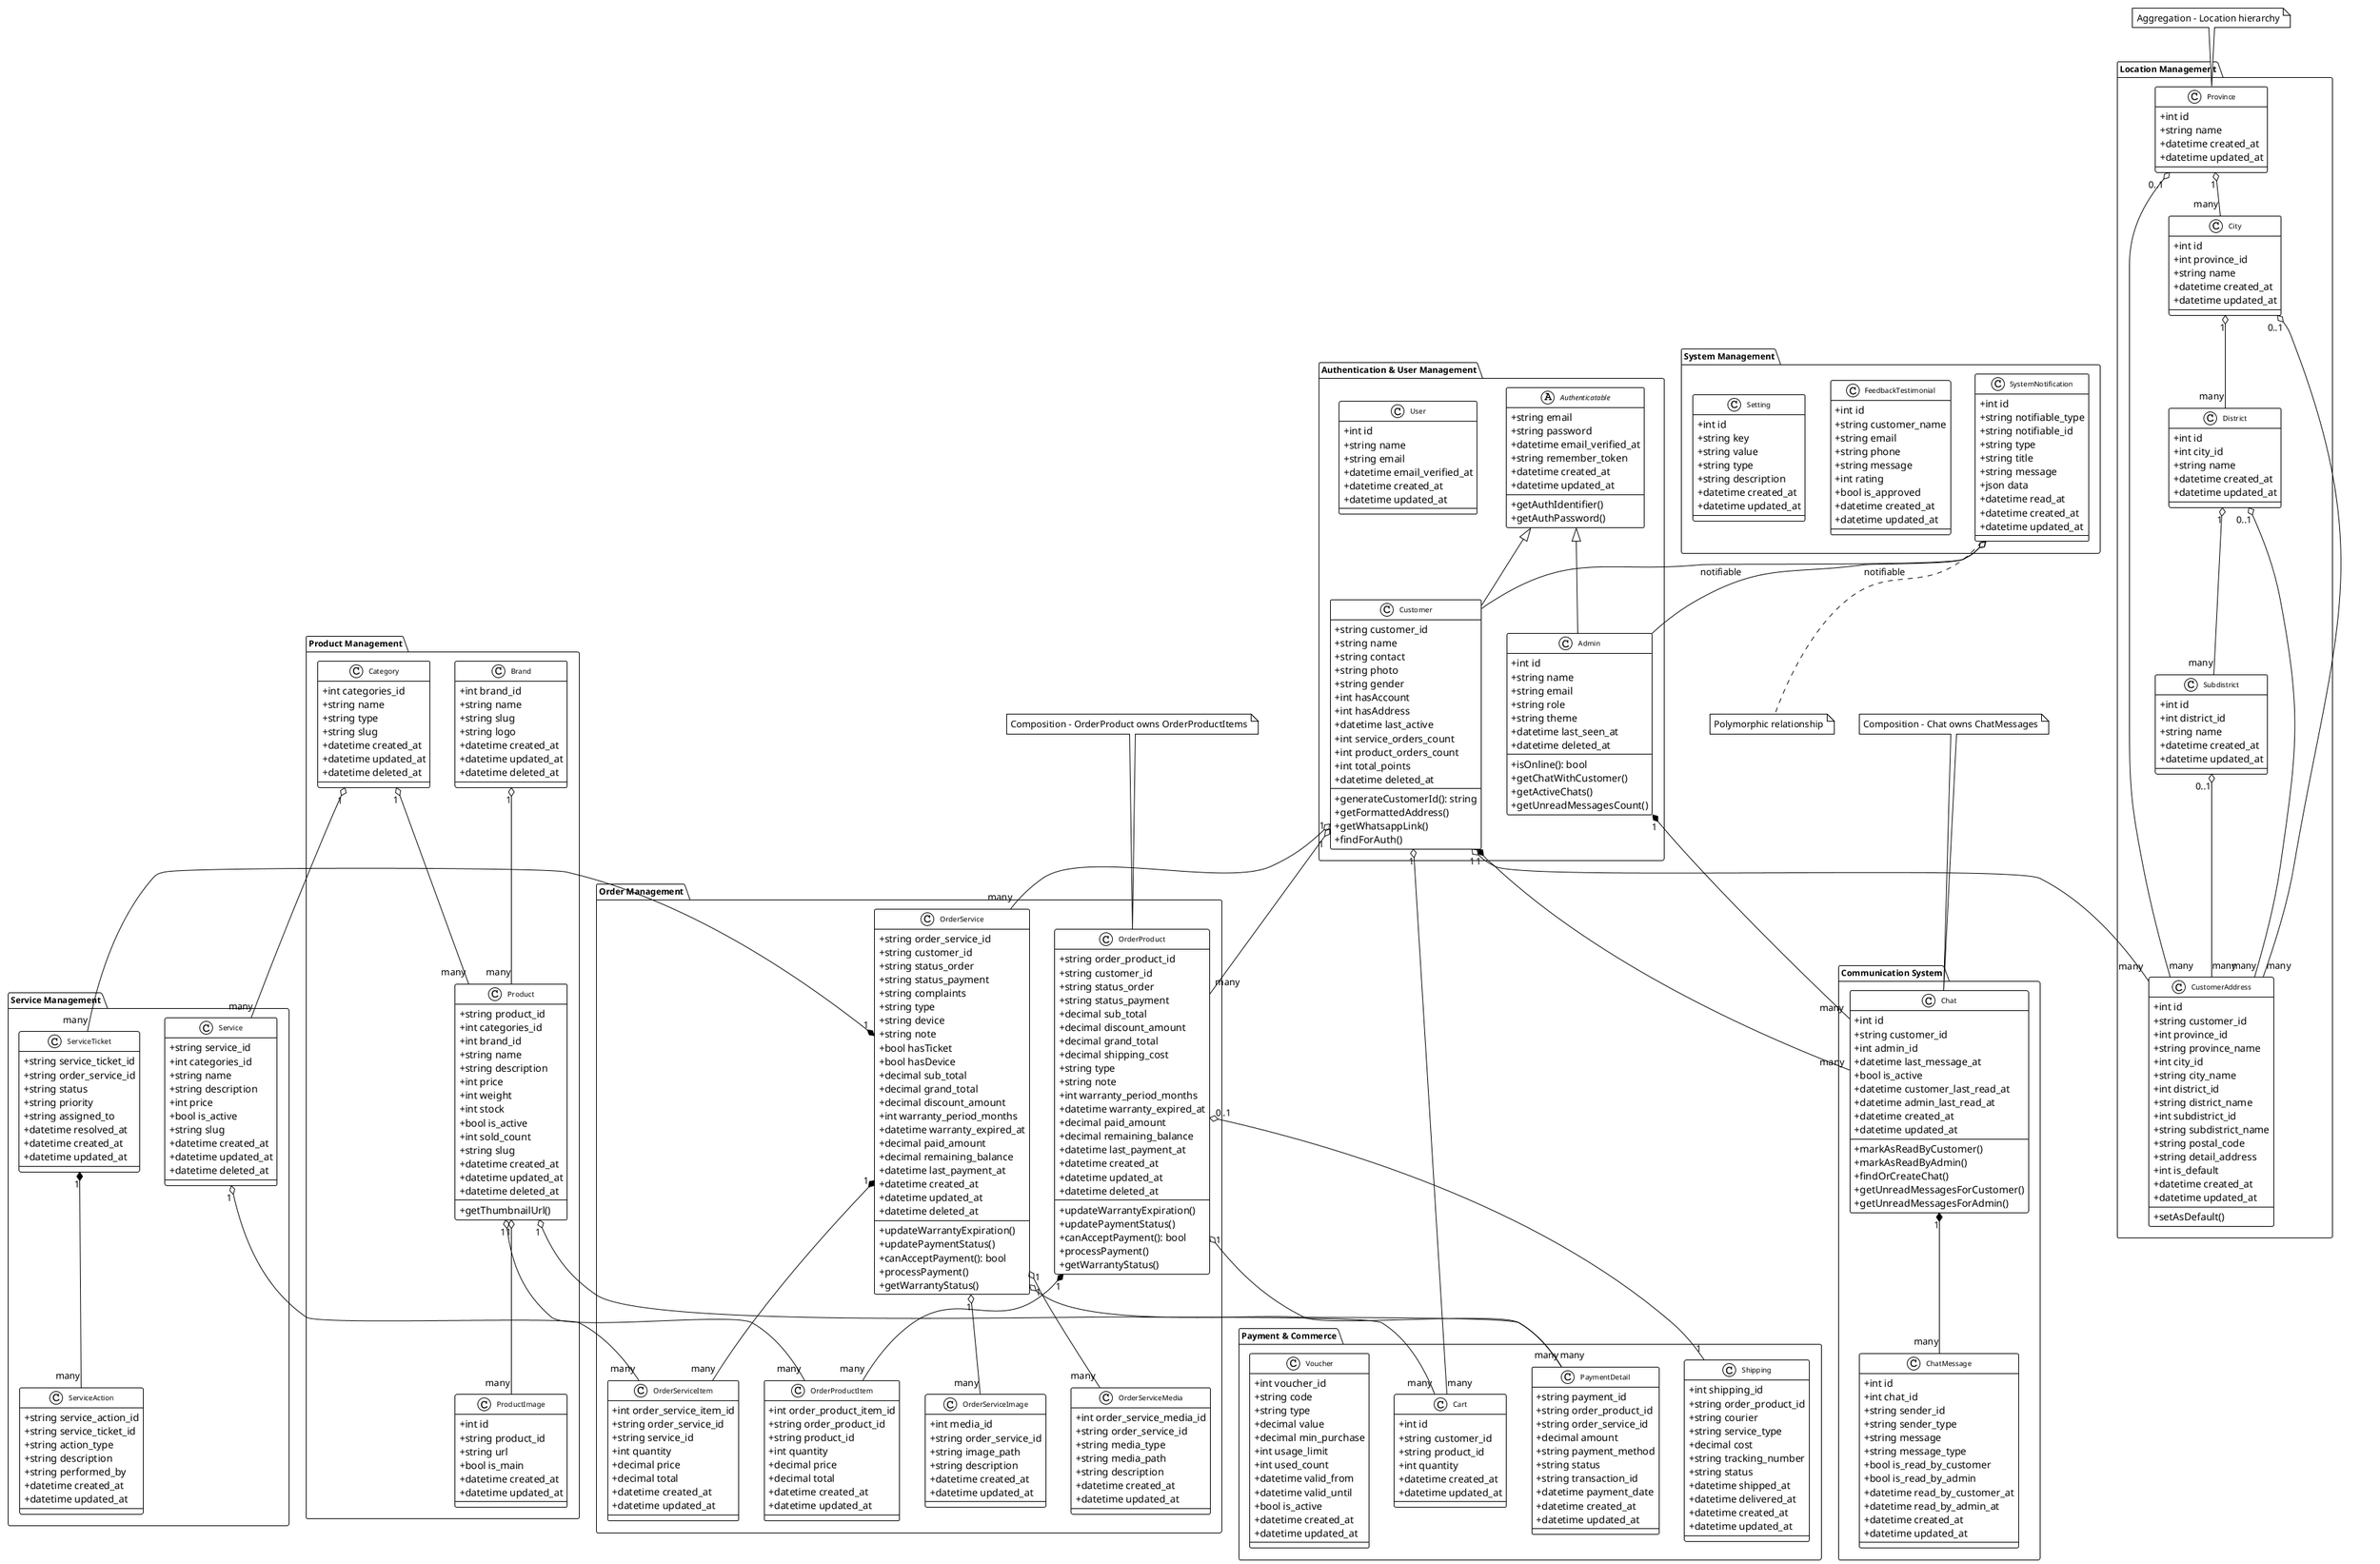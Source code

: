 @startuml Comprehensive Class Diagram - Laravel E-commerce & Service Management System

!theme plain
skinparam classAttributeIconSize 0
skinparam classFontSize 10
skinparam packageFontSize 12

package "Authentication & User Management" {
    abstract class Authenticatable {
        +string email
        +string password
        +datetime email_verified_at
        +string remember_token
        +datetime created_at
        +datetime updated_at
        --
        +getAuthIdentifier()
        +getAuthPassword()
    }

    class Admin {
        +int id
        +string name
        +string email
        +string role
        +string theme
        +datetime last_seen_at
        +datetime deleted_at
        --
        +isOnline(): bool
        +getChatWithCustomer()
        +getActiveChats()
        +getUnreadMessagesCount()
    }

    class Customer {
        +string customer_id
        +string name
        +string contact
        +string photo
        +string gender
        +int hasAccount
        +int hasAddress
        +datetime last_active
        +int service_orders_count
        +int product_orders_count
        +int total_points
        +datetime deleted_at
        --
        +generateCustomerId(): string
        +getFormattedAddress()
        +getWhatsappLink()
        +findForAuth()
    }

    class User {
        +int id
        +string name
        +string email
        +datetime email_verified_at
        +datetime created_at
        +datetime updated_at
    }
}

package "Product Management" {
    class Category {
        +int categories_id
        +string name
        +string type
        +string slug
        +datetime created_at
        +datetime updated_at
        +datetime deleted_at
    }

    class Brand {
        +int brand_id
        +string name
        +string slug
        +string logo
        +datetime created_at
        +datetime updated_at
        +datetime deleted_at
    }

    class Product {
        +string product_id
        +int categories_id
        +int brand_id
        +string name
        +string description
        +int price
        +int weight
        +int stock
        +bool is_active
        +int sold_count
        +string slug
        +datetime created_at
        +datetime updated_at
        +datetime deleted_at
        --
        +getThumbnailUrl()
    }

    class ProductImage {
        +int id
        +string product_id
        +string url
        +bool is_main
        +datetime created_at
        +datetime updated_at
    }
}

package "Service Management" {
    class Service {
        +string service_id
        +int categories_id
        +string name
        +string description
        +int price
        +bool is_active
        +string slug
        +datetime created_at
        +datetime updated_at
        +datetime deleted_at
    }

    class ServiceTicket {
        +string service_ticket_id
        +string order_service_id
        +string status
        +string priority
        +string assigned_to
        +datetime resolved_at
        +datetime created_at
        +datetime updated_at
    }

    class ServiceAction {
        +string service_action_id
        +string service_ticket_id
        +string action_type
        +string description
        +string performed_by
        +datetime created_at
        +datetime updated_at
    }
}

package "Order Management" {
    class OrderProduct {
        +string order_product_id
        +string customer_id
        +string status_order
        +string status_payment
        +decimal sub_total
        +decimal discount_amount
        +decimal grand_total
        +decimal shipping_cost
        +string type
        +string note
        +int warranty_period_months
        +datetime warranty_expired_at
        +decimal paid_amount
        +decimal remaining_balance
        +datetime last_payment_at
        +datetime created_at
        +datetime updated_at
        +datetime deleted_at
        --
        +updateWarrantyExpiration()
        +updatePaymentStatus()
        +canAcceptPayment(): bool
        +processPayment()
        +getWarrantyStatus()
    }

    class OrderProductItem {
        +int order_product_item_id
        +string order_product_id
        +string product_id
        +int quantity
        +decimal price
        +decimal total
        +datetime created_at
        +datetime updated_at
    }

    class OrderService {
        +string order_service_id
        +string customer_id
        +string status_order
        +string status_payment
        +string complaints
        +string type
        +string device
        +string note
        +bool hasTicket
        +bool hasDevice
        +decimal sub_total
        +decimal grand_total
        +decimal discount_amount
        +int warranty_period_months
        +datetime warranty_expired_at
        +decimal paid_amount
        +decimal remaining_balance
        +datetime last_payment_at
        +datetime created_at
        +datetime updated_at
        +datetime deleted_at
        --
        +updateWarrantyExpiration()
        +updatePaymentStatus()
        +canAcceptPayment(): bool
        +processPayment()
        +getWarrantyStatus()
    }

    class OrderServiceItem {
        +int order_service_item_id
        +string order_service_id
        +string service_id
        +int quantity
        +decimal price
        +decimal total
        +datetime created_at
        +datetime updated_at
    }

    class OrderServiceMedia {
        +int order_service_media_id
        +string order_service_id
        +string media_type
        +string media_path
        +string description
        +datetime created_at
        +datetime updated_at
    }

    class OrderServiceImage {
        +int media_id
        +string order_service_id
        +string image_path
        +string description
        +datetime created_at
        +datetime updated_at
    }
}

package "Location Management" {
    class Province {
        +int id
        +string name
        +datetime created_at
        +datetime updated_at
    }

    class City {
        +int id
        +int province_id
        +string name
        +datetime created_at
        +datetime updated_at
    }

    class District {
        +int id
        +int city_id
        +string name
        +datetime created_at
        +datetime updated_at
    }

    class Subdistrict {
        +int id
        +int district_id
        +string name
        +datetime created_at
        +datetime updated_at
    }

    class CustomerAddress {
        +int id
        +string customer_id
        +int province_id
        +string province_name
        +int city_id
        +string city_name
        +int district_id
        +string district_name
        +int subdistrict_id
        +string subdistrict_name
        +string postal_code
        +string detail_address
        +int is_default
        +datetime created_at
        +datetime updated_at
        --
        +setAsDefault()
    }
}

package "Communication System" {
    class Chat {
        +int id
        +string customer_id
        +int admin_id
        +datetime last_message_at
        +bool is_active
        +datetime customer_last_read_at
        +datetime admin_last_read_at
        +datetime created_at
        +datetime updated_at
        --
        +markAsReadByCustomer()
        +markAsReadByAdmin()
        +findOrCreateChat()
        +getUnreadMessagesForCustomer()
        +getUnreadMessagesForAdmin()
    }

    class ChatMessage {
        +int id
        +int chat_id
        +string sender_id
        +string sender_type
        +string message
        +string message_type
        +bool is_read_by_customer
        +bool is_read_by_admin
        +datetime read_by_customer_at
        +datetime read_by_admin_at
        +datetime created_at
        +datetime updated_at
    }
}

package "Payment & Commerce" {
    class PaymentDetail {
        +string payment_id
        +string order_product_id
        +string order_service_id
        +decimal amount
        +string payment_method
        +string status
        +string transaction_id
        +datetime payment_date
        +datetime created_at
        +datetime updated_at
    }

    class Shipping {
        +int shipping_id
        +string order_product_id
        +string courier
        +string service_type
        +decimal cost
        +string tracking_number
        +string status
        +datetime shipped_at
        +datetime delivered_at
        +datetime created_at
        +datetime updated_at
    }

    class Cart {
        +int id
        +string customer_id
        +string product_id
        +int quantity
        +datetime created_at
        +datetime updated_at
    }

    class Voucher {
        +int voucher_id
        +string code
        +string type
        +decimal value
        +decimal min_purchase
        +int usage_limit
        +int used_count
        +datetime valid_from
        +datetime valid_until
        +bool is_active
        +datetime created_at
        +datetime updated_at
    }
}

package "System Management" {
    class SystemNotification {
        +int id
        +string notifiable_type
        +string notifiable_id
        +string type
        +string title
        +string message
        +json data
        +datetime read_at
        +datetime created_at
        +datetime updated_at
    }

    class FeedbackTestimonial {
        +int id
        +string customer_name
        +string email
        +string phone
        +string message
        +int rating
        +bool is_approved
        +datetime created_at
        +datetime updated_at
    }

    class Setting {
        +int id
        +string key
        +string value
        +string type
        +string description
        +datetime created_at
        +datetime updated_at
    }
}

' Inheritance Relationships
Authenticatable <|-- Admin
Authenticatable <|-- Customer

' Product Management Relationships
Category "1" o-- "many" Product
Brand "1" o-- "many" Product
Product "1" o-- "many" ProductImage
Category "1" o-- "many" Service

' Order Relationships - Composition
Customer "1" o-- "many" OrderProduct
Customer "1" o-- "many" OrderService
OrderProduct "1" *-- "many" OrderProductItem
OrderService "1" *-- "many" OrderServiceItem
OrderService "1" o-- "many" OrderServiceMedia
OrderService "1" o-- "many" OrderServiceImage

' Order Item Relationships
Product "1" o-- "many" OrderProductItem
Service "1" o-- "many" OrderServiceItem

' Service Management Relationships - Composition
OrderService "1" *-- "many" ServiceTicket
ServiceTicket "1" *-- "many" ServiceAction

' Location Hierarchy Relationships - Aggregation
Province "1" o-- "many" City
City "1" o-- "many" District
District "1" o-- "many" Subdistrict

' Customer Address Relationships
Customer "1" o-- "many" CustomerAddress
Province "0..1" o-- "many" CustomerAddress
City "0..1" o-- "many" CustomerAddress
District "0..1" o-- "many" CustomerAddress
Subdistrict "0..1" o-- "many" CustomerAddress

' Communication Relationships - Composition
Customer "1" *-- "many" Chat
Admin "1" *-- "many" Chat
Chat "1" *-- "many" ChatMessage

' Payment Relationships
OrderProduct "1" o-- "many" PaymentDetail
OrderService "1" o-- "many" PaymentDetail
OrderProduct "0..1" o-- "1" Shipping

' Cart Relationships
Customer "1" o-- "many" Cart
Product "1" o-- "many" Cart

' Polymorphic Relationships
SystemNotification o-- Admin : "notifiable"
SystemNotification o-- Customer : "notifiable"

' Notes for relationship types
note top of OrderProduct : Composition - OrderProduct owns OrderProductItems
note top of Chat : Composition - Chat owns ChatMessages
note top of Province : Aggregation - Location hierarchy
note bottom of SystemNotification : Polymorphic relationship

@enduml
